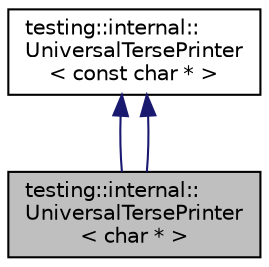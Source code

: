 digraph "testing::internal::UniversalTersePrinter&lt; char * &gt;"
{
 // LATEX_PDF_SIZE
  edge [fontname="Helvetica",fontsize="10",labelfontname="Helvetica",labelfontsize="10"];
  node [fontname="Helvetica",fontsize="10",shape=record];
  Node1 [label="testing::internal::\lUniversalTersePrinter\l\< char * \>",height=0.2,width=0.4,color="black", fillcolor="grey75", style="filled", fontcolor="black",tooltip=" "];
  Node2 -> Node1 [dir="back",color="midnightblue",fontsize="10",style="solid",fontname="Helvetica"];
  Node2 [label="testing::internal::\lUniversalTersePrinter\l\< const char * \>",height=0.2,width=0.4,color="black", fillcolor="white", style="filled",URL="$classtesting_1_1internal_1_1UniversalTersePrinter_3_01const_01char_01_5_01_4.html",tooltip=" "];
  Node2 -> Node1 [dir="back",color="midnightblue",fontsize="10",style="solid",fontname="Helvetica"];
}

